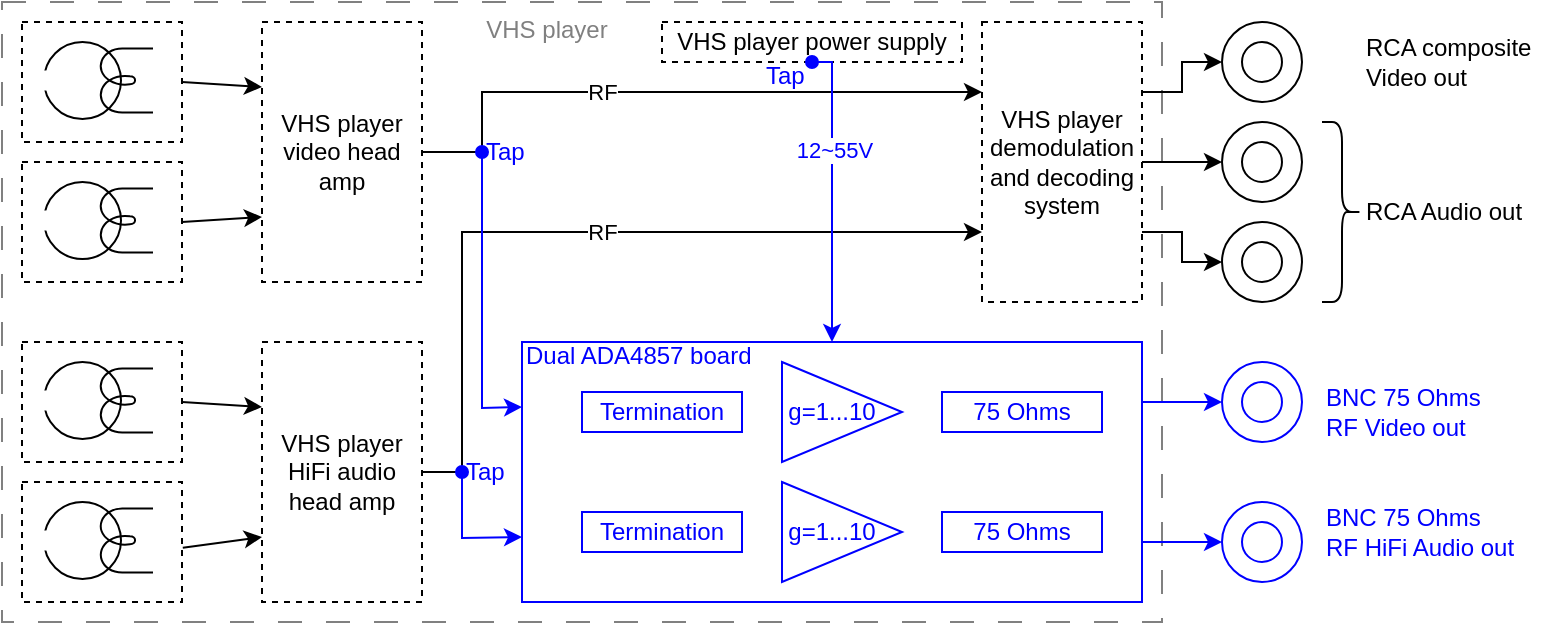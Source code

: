 <mxfile version="22.1.2" type="device">
  <diagram name="Page-1" id="p3KQRdxBeXP7UBV915tr">
    <mxGraphModel dx="819" dy="483" grid="1" gridSize="10" guides="1" tooltips="1" connect="1" arrows="1" fold="1" page="1" pageScale="1" pageWidth="3300" pageHeight="2339" math="0" shadow="0">
      <root>
        <mxCell id="0" />
        <mxCell id="SuYl14U67chbm-75RH6X-70" value="player box" style="locked=1;" parent="0" />
        <mxCell id="SuYl14U67chbm-75RH6X-71" value="VHS player" style="rounded=0;whiteSpace=wrap;html=1;fillColor=none;dashed=1;dashPattern=12 12;align=center;verticalAlign=top;spacing=2;spacingTop=0;spacingLeft=-35;fontColor=#808080;strokeColor=#808080;" vertex="1" parent="SuYl14U67chbm-75RH6X-70">
          <mxGeometry x="470" y="310" width="580" height="310" as="geometry" />
        </mxCell>
        <mxCell id="1" style="" parent="0" />
        <mxCell id="SuYl14U67chbm-75RH6X-34" value="Dual ADA4857 board" style="rounded=0;whiteSpace=wrap;html=1;strokeColor=#0000FF;align=left;verticalAlign=top;spacingTop=-7;fontColor=#0000FF;" vertex="1" parent="1">
          <mxGeometry x="730" y="480" width="310" height="130" as="geometry" />
        </mxCell>
        <mxCell id="SuYl14U67chbm-75RH6X-6" value="" style="group" vertex="1" connectable="0" parent="1">
          <mxGeometry x="480" y="320" width="80" height="60" as="geometry" />
        </mxCell>
        <mxCell id="SuYl14U67chbm-75RH6X-2" value="" style="ellipse;whiteSpace=wrap;html=1;aspect=fixed;container=0;" vertex="1" parent="SuYl14U67chbm-75RH6X-6">
          <mxGeometry x="11" y="10" width="38.5" height="38.5" as="geometry" />
        </mxCell>
        <mxCell id="SuYl14U67chbm-75RH6X-3" value="" style="pointerEvents=1;verticalLabelPosition=bottom;shadow=0;dashed=0;align=center;html=1;verticalAlign=top;shape=mxgraph.electrical.inductors.half_inductor;rotation=-90;container=0;" vertex="1" parent="SuYl14U67chbm-75RH6X-6">
          <mxGeometry x="34.5" y="14.25" width="32" height="30" as="geometry" />
        </mxCell>
        <mxCell id="SuYl14U67chbm-75RH6X-4" value="" style="rounded=0;whiteSpace=wrap;html=1;strokeColor=none;container=0;" vertex="1" parent="SuYl14U67chbm-75RH6X-6">
          <mxGeometry x="1" y="24.25" width="30" height="10" as="geometry" />
        </mxCell>
        <mxCell id="SuYl14U67chbm-75RH6X-5" value="" style="rounded=0;whiteSpace=wrap;html=1;fillColor=none;align=left;verticalAlign=top;dashed=1;spacing=2;spacingTop=-6;" vertex="1" parent="SuYl14U67chbm-75RH6X-6">
          <mxGeometry width="80" height="60" as="geometry" />
        </mxCell>
        <mxCell id="SuYl14U67chbm-75RH6X-7" value="" style="group" vertex="1" connectable="0" parent="1">
          <mxGeometry x="480" y="390" width="80" height="60" as="geometry" />
        </mxCell>
        <mxCell id="SuYl14U67chbm-75RH6X-8" value="" style="ellipse;whiteSpace=wrap;html=1;aspect=fixed;container=0;" vertex="1" parent="SuYl14U67chbm-75RH6X-7">
          <mxGeometry x="11" y="10" width="38.5" height="38.5" as="geometry" />
        </mxCell>
        <mxCell id="SuYl14U67chbm-75RH6X-9" value="" style="pointerEvents=1;verticalLabelPosition=bottom;shadow=0;dashed=0;align=center;html=1;verticalAlign=top;shape=mxgraph.electrical.inductors.half_inductor;rotation=-90;container=0;" vertex="1" parent="SuYl14U67chbm-75RH6X-7">
          <mxGeometry x="34.5" y="14.25" width="32" height="30" as="geometry" />
        </mxCell>
        <mxCell id="SuYl14U67chbm-75RH6X-10" value="" style="rounded=0;whiteSpace=wrap;html=1;strokeColor=none;container=0;" vertex="1" parent="SuYl14U67chbm-75RH6X-7">
          <mxGeometry x="1" y="24.25" width="30" height="10" as="geometry" />
        </mxCell>
        <mxCell id="SuYl14U67chbm-75RH6X-11" value="" style="rounded=0;whiteSpace=wrap;html=1;fillColor=none;align=left;verticalAlign=top;dashed=1;spacing=2;spacingTop=-6;" vertex="1" parent="SuYl14U67chbm-75RH6X-7">
          <mxGeometry width="80" height="60" as="geometry" />
        </mxCell>
        <mxCell id="SuYl14U67chbm-75RH6X-12" value="" style="group" vertex="1" connectable="0" parent="1">
          <mxGeometry x="480" y="480" width="80" height="60" as="geometry" />
        </mxCell>
        <mxCell id="SuYl14U67chbm-75RH6X-13" value="" style="ellipse;whiteSpace=wrap;html=1;aspect=fixed;container=0;" vertex="1" parent="SuYl14U67chbm-75RH6X-12">
          <mxGeometry x="11" y="10" width="38.5" height="38.5" as="geometry" />
        </mxCell>
        <mxCell id="SuYl14U67chbm-75RH6X-14" value="" style="pointerEvents=1;verticalLabelPosition=bottom;shadow=0;dashed=0;align=center;html=1;verticalAlign=top;shape=mxgraph.electrical.inductors.half_inductor;rotation=-90;container=0;" vertex="1" parent="SuYl14U67chbm-75RH6X-12">
          <mxGeometry x="34.5" y="14.25" width="32" height="30" as="geometry" />
        </mxCell>
        <mxCell id="SuYl14U67chbm-75RH6X-15" value="" style="rounded=0;whiteSpace=wrap;html=1;strokeColor=none;container=0;" vertex="1" parent="SuYl14U67chbm-75RH6X-12">
          <mxGeometry x="1" y="24.25" width="30" height="10" as="geometry" />
        </mxCell>
        <mxCell id="SuYl14U67chbm-75RH6X-16" value="" style="rounded=0;whiteSpace=wrap;html=1;fillColor=none;align=left;verticalAlign=top;dashed=1;spacing=2;spacingTop=-6;" vertex="1" parent="SuYl14U67chbm-75RH6X-12">
          <mxGeometry width="80" height="60" as="geometry" />
        </mxCell>
        <mxCell id="SuYl14U67chbm-75RH6X-17" value="" style="group" vertex="1" connectable="0" parent="1">
          <mxGeometry x="480" y="550" width="80" height="60" as="geometry" />
        </mxCell>
        <mxCell id="SuYl14U67chbm-75RH6X-18" value="" style="ellipse;whiteSpace=wrap;html=1;aspect=fixed;container=0;" vertex="1" parent="SuYl14U67chbm-75RH6X-17">
          <mxGeometry x="11" y="10" width="38.5" height="38.5" as="geometry" />
        </mxCell>
        <mxCell id="SuYl14U67chbm-75RH6X-19" value="" style="pointerEvents=1;verticalLabelPosition=bottom;shadow=0;dashed=0;align=center;html=1;verticalAlign=top;shape=mxgraph.electrical.inductors.half_inductor;rotation=-90;container=0;" vertex="1" parent="SuYl14U67chbm-75RH6X-17">
          <mxGeometry x="34.5" y="14.25" width="32" height="30" as="geometry" />
        </mxCell>
        <mxCell id="SuYl14U67chbm-75RH6X-20" value="" style="rounded=0;whiteSpace=wrap;html=1;strokeColor=none;container=0;" vertex="1" parent="SuYl14U67chbm-75RH6X-17">
          <mxGeometry x="1" y="24.25" width="30" height="10" as="geometry" />
        </mxCell>
        <mxCell id="SuYl14U67chbm-75RH6X-21" value="" style="rounded=0;whiteSpace=wrap;html=1;fillColor=none;align=left;verticalAlign=top;dashed=1;spacing=2;spacingTop=-6;" vertex="1" parent="SuYl14U67chbm-75RH6X-17">
          <mxGeometry width="80" height="60" as="geometry" />
        </mxCell>
        <mxCell id="SuYl14U67chbm-75RH6X-22" value="VHS player&lt;br&gt;video head amp" style="rounded=0;whiteSpace=wrap;html=1;dashed=1;" vertex="1" parent="1">
          <mxGeometry x="600" y="320" width="80" height="130" as="geometry" />
        </mxCell>
        <mxCell id="SuYl14U67chbm-75RH6X-23" value="VHS player&lt;br&gt;HiFi audio head amp" style="rounded=0;whiteSpace=wrap;html=1;dashed=1;" vertex="1" parent="1">
          <mxGeometry x="600" y="480" width="80" height="130" as="geometry" />
        </mxCell>
        <mxCell id="SuYl14U67chbm-75RH6X-24" value="VHS player&lt;br&gt;demodulation and decoding system" style="rounded=0;whiteSpace=wrap;html=1;dashed=1;" vertex="1" parent="1">
          <mxGeometry x="960" y="320" width="80" height="140" as="geometry" />
        </mxCell>
        <mxCell id="SuYl14U67chbm-75RH6X-25" value="VHS player power supply" style="rounded=0;whiteSpace=wrap;html=1;dashed=1;" vertex="1" parent="1">
          <mxGeometry x="800" y="320" width="150" height="20" as="geometry" />
        </mxCell>
        <mxCell id="SuYl14U67chbm-75RH6X-28" value="" style="endArrow=classic;html=1;rounded=0;exitX=1;exitY=0.5;exitDx=0;exitDy=0;entryX=0;entryY=0.25;entryDx=0;entryDy=0;" edge="1" parent="1" source="SuYl14U67chbm-75RH6X-5" target="SuYl14U67chbm-75RH6X-22">
          <mxGeometry width="50" height="50" relative="1" as="geometry">
            <mxPoint x="640" y="500" as="sourcePoint" />
            <mxPoint x="690" y="450" as="targetPoint" />
          </mxGeometry>
        </mxCell>
        <mxCell id="SuYl14U67chbm-75RH6X-29" value="" style="endArrow=classic;html=1;rounded=0;exitX=1;exitY=0.5;exitDx=0;exitDy=0;entryX=0;entryY=0.75;entryDx=0;entryDy=0;" edge="1" parent="1" source="SuYl14U67chbm-75RH6X-11" target="SuYl14U67chbm-75RH6X-22">
          <mxGeometry width="50" height="50" relative="1" as="geometry">
            <mxPoint x="640" y="500" as="sourcePoint" />
            <mxPoint x="690" y="450" as="targetPoint" />
          </mxGeometry>
        </mxCell>
        <mxCell id="SuYl14U67chbm-75RH6X-30" value="" style="endArrow=classic;html=1;rounded=0;exitX=1;exitY=0.5;exitDx=0;exitDy=0;entryX=0;entryY=0.25;entryDx=0;entryDy=0;" edge="1" parent="1" source="SuYl14U67chbm-75RH6X-16" target="SuYl14U67chbm-75RH6X-23">
          <mxGeometry width="50" height="50" relative="1" as="geometry">
            <mxPoint x="640" y="500" as="sourcePoint" />
            <mxPoint x="690" y="450" as="targetPoint" />
          </mxGeometry>
        </mxCell>
        <mxCell id="SuYl14U67chbm-75RH6X-31" value="" style="endArrow=classic;html=1;rounded=0;exitX=1.005;exitY=0.547;exitDx=0;exitDy=0;exitPerimeter=0;entryX=0;entryY=0.75;entryDx=0;entryDy=0;" edge="1" parent="1" source="SuYl14U67chbm-75RH6X-21" target="SuYl14U67chbm-75RH6X-23">
          <mxGeometry width="50" height="50" relative="1" as="geometry">
            <mxPoint x="640" y="500" as="sourcePoint" />
            <mxPoint x="690" y="450" as="targetPoint" />
          </mxGeometry>
        </mxCell>
        <mxCell id="SuYl14U67chbm-75RH6X-32" value="RF" style="endArrow=classic;html=1;rounded=0;exitX=1;exitY=0.5;exitDx=0;exitDy=0;entryX=0;entryY=0.25;entryDx=0;entryDy=0;" edge="1" parent="1" source="SuYl14U67chbm-75RH6X-22" target="SuYl14U67chbm-75RH6X-24">
          <mxGeometry x="-0.226" width="50" height="50" relative="1" as="geometry">
            <mxPoint x="740" y="480" as="sourcePoint" />
            <mxPoint x="790" y="430" as="targetPoint" />
            <Array as="points">
              <mxPoint x="710" y="385" />
              <mxPoint x="710" y="355" />
            </Array>
            <mxPoint as="offset" />
          </mxGeometry>
        </mxCell>
        <mxCell id="SuYl14U67chbm-75RH6X-33" value="RF" style="endArrow=classic;html=1;rounded=0;exitX=1;exitY=0.5;exitDx=0;exitDy=0;entryX=0;entryY=0.75;entryDx=0;entryDy=0;" edge="1" parent="1" source="SuYl14U67chbm-75RH6X-23" target="SuYl14U67chbm-75RH6X-24">
          <mxGeometry x="0.05" width="50" height="50" relative="1" as="geometry">
            <mxPoint x="740" y="480" as="sourcePoint" />
            <mxPoint x="790" y="430" as="targetPoint" />
            <Array as="points">
              <mxPoint x="700" y="545" />
              <mxPoint x="700" y="425" />
            </Array>
            <mxPoint as="offset" />
          </mxGeometry>
        </mxCell>
        <mxCell id="SuYl14U67chbm-75RH6X-35" value="" style="endArrow=classic;html=1;rounded=0;entryX=0;entryY=0.75;entryDx=0;entryDy=0;strokeColor=#0000FF;startArrow=oval;startFill=1;" edge="1" parent="1" target="SuYl14U67chbm-75RH6X-34">
          <mxGeometry width="50" height="50" relative="1" as="geometry">
            <mxPoint x="700" y="545" as="sourcePoint" />
            <mxPoint x="890" y="470" as="targetPoint" />
            <Array as="points">
              <mxPoint x="700" y="578" />
            </Array>
          </mxGeometry>
        </mxCell>
        <mxCell id="SuYl14U67chbm-75RH6X-36" value="" style="endArrow=classic;html=1;rounded=0;entryX=0;entryY=0.25;entryDx=0;entryDy=0;strokeColor=#0000FF;startArrow=oval;startFill=1;" edge="1" parent="1" target="SuYl14U67chbm-75RH6X-34">
          <mxGeometry width="50" height="50" relative="1" as="geometry">
            <mxPoint x="710" y="385" as="sourcePoint" />
            <mxPoint x="890" y="470" as="targetPoint" />
            <Array as="points">
              <mxPoint x="710" y="513" />
            </Array>
          </mxGeometry>
        </mxCell>
        <mxCell id="SuYl14U67chbm-75RH6X-37" value="12~55V" style="endArrow=classic;html=1;rounded=0;exitX=0.5;exitY=1;exitDx=0;exitDy=0;entryX=0.5;entryY=0;entryDx=0;entryDy=0;strokeColor=#0000FF;fontColor=#0000FF;startArrow=oval;startFill=1;" edge="1" parent="1" source="SuYl14U67chbm-75RH6X-25" target="SuYl14U67chbm-75RH6X-34">
          <mxGeometry x="-0.284" y="1" width="50" height="50" relative="1" as="geometry">
            <mxPoint x="800" y="530" as="sourcePoint" />
            <mxPoint x="850" y="480" as="targetPoint" />
            <Array as="points">
              <mxPoint x="885" y="340" />
            </Array>
            <mxPoint as="offset" />
          </mxGeometry>
        </mxCell>
        <mxCell id="SuYl14U67chbm-75RH6X-38" value="g=1...10&amp;nbsp; &amp;nbsp;" style="triangle;whiteSpace=wrap;html=1;strokeColor=#0000FF;fontColor=#0000FF;" vertex="1" parent="1">
          <mxGeometry x="860" y="490" width="60" height="50" as="geometry" />
        </mxCell>
        <mxCell id="SuYl14U67chbm-75RH6X-42" value="Termination" style="rounded=0;whiteSpace=wrap;html=1;strokeColor=#0000FF;fontColor=#0000FF;" vertex="1" parent="1">
          <mxGeometry x="760" y="505" width="80" height="20" as="geometry" />
        </mxCell>
        <mxCell id="SuYl14U67chbm-75RH6X-43" value="Termination" style="rounded=0;whiteSpace=wrap;html=1;strokeColor=#0000FF;fontColor=#0000FF;" vertex="1" parent="1">
          <mxGeometry x="760" y="565" width="80" height="20" as="geometry" />
        </mxCell>
        <mxCell id="SuYl14U67chbm-75RH6X-44" value="g=1...10&amp;nbsp; &amp;nbsp;" style="triangle;whiteSpace=wrap;html=1;strokeColor=#0000FF;fontColor=#0000FF;" vertex="1" parent="1">
          <mxGeometry x="860" y="550" width="60" height="50" as="geometry" />
        </mxCell>
        <mxCell id="SuYl14U67chbm-75RH6X-45" value="75 Ohms" style="rounded=0;whiteSpace=wrap;html=1;strokeColor=#0000FF;fontColor=#0000FF;" vertex="1" parent="1">
          <mxGeometry x="940" y="505" width="80" height="20" as="geometry" />
        </mxCell>
        <mxCell id="SuYl14U67chbm-75RH6X-46" value="75 Ohms" style="rounded=0;whiteSpace=wrap;html=1;strokeColor=#0000FF;fontColor=#0000FF;" vertex="1" parent="1">
          <mxGeometry x="940" y="565" width="80" height="20" as="geometry" />
        </mxCell>
        <mxCell id="SuYl14U67chbm-75RH6X-48" value="" style="ellipse;whiteSpace=wrap;html=1;aspect=fixed;" vertex="1" parent="1">
          <mxGeometry x="1080" y="320" width="40" height="40" as="geometry" />
        </mxCell>
        <mxCell id="SuYl14U67chbm-75RH6X-49" value="" style="ellipse;whiteSpace=wrap;html=1;aspect=fixed;" vertex="1" parent="1">
          <mxGeometry x="1080" y="370" width="40" height="40" as="geometry" />
        </mxCell>
        <mxCell id="SuYl14U67chbm-75RH6X-50" value="" style="ellipse;whiteSpace=wrap;html=1;aspect=fixed;" vertex="1" parent="1">
          <mxGeometry x="1080" y="420" width="40" height="40" as="geometry" />
        </mxCell>
        <mxCell id="SuYl14U67chbm-75RH6X-51" value="" style="ellipse;whiteSpace=wrap;html=1;aspect=fixed;" vertex="1" parent="1">
          <mxGeometry x="1090" y="330" width="20" height="20" as="geometry" />
        </mxCell>
        <mxCell id="SuYl14U67chbm-75RH6X-52" value="" style="ellipse;whiteSpace=wrap;html=1;aspect=fixed;" vertex="1" parent="1">
          <mxGeometry x="1090" y="380" width="20" height="20" as="geometry" />
        </mxCell>
        <mxCell id="SuYl14U67chbm-75RH6X-53" value="" style="ellipse;whiteSpace=wrap;html=1;aspect=fixed;" vertex="1" parent="1">
          <mxGeometry x="1090" y="430" width="20" height="20" as="geometry" />
        </mxCell>
        <mxCell id="SuYl14U67chbm-75RH6X-54" value="" style="endArrow=classic;html=1;rounded=0;exitX=1;exitY=0.25;exitDx=0;exitDy=0;entryX=0;entryY=0.5;entryDx=0;entryDy=0;" edge="1" parent="1" source="SuYl14U67chbm-75RH6X-24" target="SuYl14U67chbm-75RH6X-48">
          <mxGeometry width="50" height="50" relative="1" as="geometry">
            <mxPoint x="1070" y="400" as="sourcePoint" />
            <mxPoint x="1120" y="350" as="targetPoint" />
            <Array as="points">
              <mxPoint x="1060" y="355" />
              <mxPoint x="1060" y="340" />
            </Array>
          </mxGeometry>
        </mxCell>
        <mxCell id="SuYl14U67chbm-75RH6X-55" value="" style="endArrow=classic;html=1;rounded=0;exitX=1;exitY=0.5;exitDx=0;exitDy=0;entryX=0;entryY=0.5;entryDx=0;entryDy=0;" edge="1" parent="1" source="SuYl14U67chbm-75RH6X-24" target="SuYl14U67chbm-75RH6X-49">
          <mxGeometry width="50" height="50" relative="1" as="geometry">
            <mxPoint x="1050" y="395" as="sourcePoint" />
            <mxPoint x="1090" y="380" as="targetPoint" />
            <Array as="points" />
          </mxGeometry>
        </mxCell>
        <mxCell id="SuYl14U67chbm-75RH6X-56" value="" style="endArrow=classic;html=1;rounded=0;exitX=1;exitY=0.75;exitDx=0;exitDy=0;entryX=0;entryY=0.5;entryDx=0;entryDy=0;" edge="1" parent="1" source="SuYl14U67chbm-75RH6X-24" target="SuYl14U67chbm-75RH6X-50">
          <mxGeometry width="50" height="50" relative="1" as="geometry">
            <mxPoint x="1050" y="400" as="sourcePoint" />
            <mxPoint x="1100" y="390" as="targetPoint" />
            <Array as="points">
              <mxPoint x="1060" y="425" />
              <mxPoint x="1060" y="440" />
            </Array>
          </mxGeometry>
        </mxCell>
        <mxCell id="SuYl14U67chbm-75RH6X-57" value="RCA composite&lt;br&gt;Video out" style="text;html=1;strokeColor=none;fillColor=none;align=left;verticalAlign=middle;whiteSpace=wrap;rounded=0;" vertex="1" parent="1">
          <mxGeometry x="1150" y="320" width="90" height="40" as="geometry" />
        </mxCell>
        <mxCell id="SuYl14U67chbm-75RH6X-59" value="RCA Audio out" style="text;html=1;strokeColor=none;fillColor=none;align=left;verticalAlign=middle;whiteSpace=wrap;rounded=0;" vertex="1" parent="1">
          <mxGeometry x="1150" y="395" width="90" height="40" as="geometry" />
        </mxCell>
        <mxCell id="SuYl14U67chbm-75RH6X-60" value="" style="shape=curlyBracket;whiteSpace=wrap;html=1;rounded=1;flipH=1;labelPosition=right;verticalLabelPosition=middle;align=left;verticalAlign=middle;" vertex="1" parent="1">
          <mxGeometry x="1130" y="370" width="20" height="90" as="geometry" />
        </mxCell>
        <mxCell id="SuYl14U67chbm-75RH6X-61" value="" style="ellipse;whiteSpace=wrap;html=1;aspect=fixed;strokeColor=#0000FF;" vertex="1" parent="1">
          <mxGeometry x="1080" y="490" width="40" height="40" as="geometry" />
        </mxCell>
        <mxCell id="SuYl14U67chbm-75RH6X-62" value="" style="ellipse;whiteSpace=wrap;html=1;aspect=fixed;strokeColor=#0000FF;" vertex="1" parent="1">
          <mxGeometry x="1090" y="500" width="20" height="20" as="geometry" />
        </mxCell>
        <mxCell id="SuYl14U67chbm-75RH6X-63" value="" style="ellipse;whiteSpace=wrap;html=1;aspect=fixed;strokeColor=#0000FF;" vertex="1" parent="1">
          <mxGeometry x="1080" y="560" width="40" height="40" as="geometry" />
        </mxCell>
        <mxCell id="SuYl14U67chbm-75RH6X-64" value="" style="ellipse;whiteSpace=wrap;html=1;aspect=fixed;strokeColor=#0000FF;" vertex="1" parent="1">
          <mxGeometry x="1090" y="570" width="20" height="20" as="geometry" />
        </mxCell>
        <mxCell id="SuYl14U67chbm-75RH6X-65" value="" style="endArrow=classic;html=1;rounded=0;exitX=1;exitY=0.25;exitDx=0;exitDy=0;entryX=0;entryY=0.5;entryDx=0;entryDy=0;strokeColor=#0000FF;" edge="1" parent="1" source="SuYl14U67chbm-75RH6X-34" target="SuYl14U67chbm-75RH6X-61">
          <mxGeometry width="50" height="50" relative="1" as="geometry">
            <mxPoint x="1180" y="535" as="sourcePoint" />
            <mxPoint x="1230" y="485" as="targetPoint" />
            <Array as="points">
              <mxPoint x="1040" y="510" />
            </Array>
          </mxGeometry>
        </mxCell>
        <mxCell id="SuYl14U67chbm-75RH6X-66" value="" style="endArrow=classic;html=1;rounded=0;exitX=1;exitY=0.75;exitDx=0;exitDy=0;entryX=0;entryY=0.5;entryDx=0;entryDy=0;strokeColor=#0000FF;" edge="1" parent="1" source="SuYl14U67chbm-75RH6X-34" target="SuYl14U67chbm-75RH6X-63">
          <mxGeometry width="50" height="50" relative="1" as="geometry">
            <mxPoint x="1050" y="523" as="sourcePoint" />
            <mxPoint x="1090" y="525" as="targetPoint" />
            <Array as="points">
              <mxPoint x="1040" y="580" />
            </Array>
          </mxGeometry>
        </mxCell>
        <mxCell id="SuYl14U67chbm-75RH6X-67" value="BNC 75 Ohms&lt;br&gt;RF Video out" style="text;html=1;strokeColor=none;fillColor=none;align=left;verticalAlign=middle;whiteSpace=wrap;rounded=0;fontColor=#0000FF;" vertex="1" parent="1">
          <mxGeometry x="1130" y="490" width="110" height="50" as="geometry" />
        </mxCell>
        <mxCell id="SuYl14U67chbm-75RH6X-68" value="BNC 75 Ohms&lt;br&gt;RF HiFi Audio out" style="text;html=1;strokeColor=none;fillColor=none;align=left;verticalAlign=middle;whiteSpace=wrap;rounded=0;fontColor=#0000FF;" vertex="1" parent="1">
          <mxGeometry x="1130" y="550" width="110" height="50" as="geometry" />
        </mxCell>
        <mxCell id="SuYl14U67chbm-75RH6X-72" value="Tap" style="text;html=1;strokeColor=none;fillColor=none;align=left;verticalAlign=middle;whiteSpace=wrap;rounded=0;fontColor=#0000FF;" vertex="1" parent="1">
          <mxGeometry x="710" y="380" width="40" height="10" as="geometry" />
        </mxCell>
        <mxCell id="SuYl14U67chbm-75RH6X-73" value="Tap" style="text;html=1;strokeColor=none;fillColor=none;align=left;verticalAlign=middle;whiteSpace=wrap;rounded=0;fontColor=#0000FF;" vertex="1" parent="1">
          <mxGeometry x="700" y="540" width="40" height="10" as="geometry" />
        </mxCell>
        <mxCell id="SuYl14U67chbm-75RH6X-74" value="Tap" style="text;html=1;strokeColor=none;fillColor=none;align=left;verticalAlign=top;whiteSpace=wrap;rounded=0;fontColor=#0000FF;spacingTop=-7;" vertex="1" parent="1">
          <mxGeometry x="850" y="340" width="40" height="10" as="geometry" />
        </mxCell>
      </root>
    </mxGraphModel>
  </diagram>
</mxfile>
